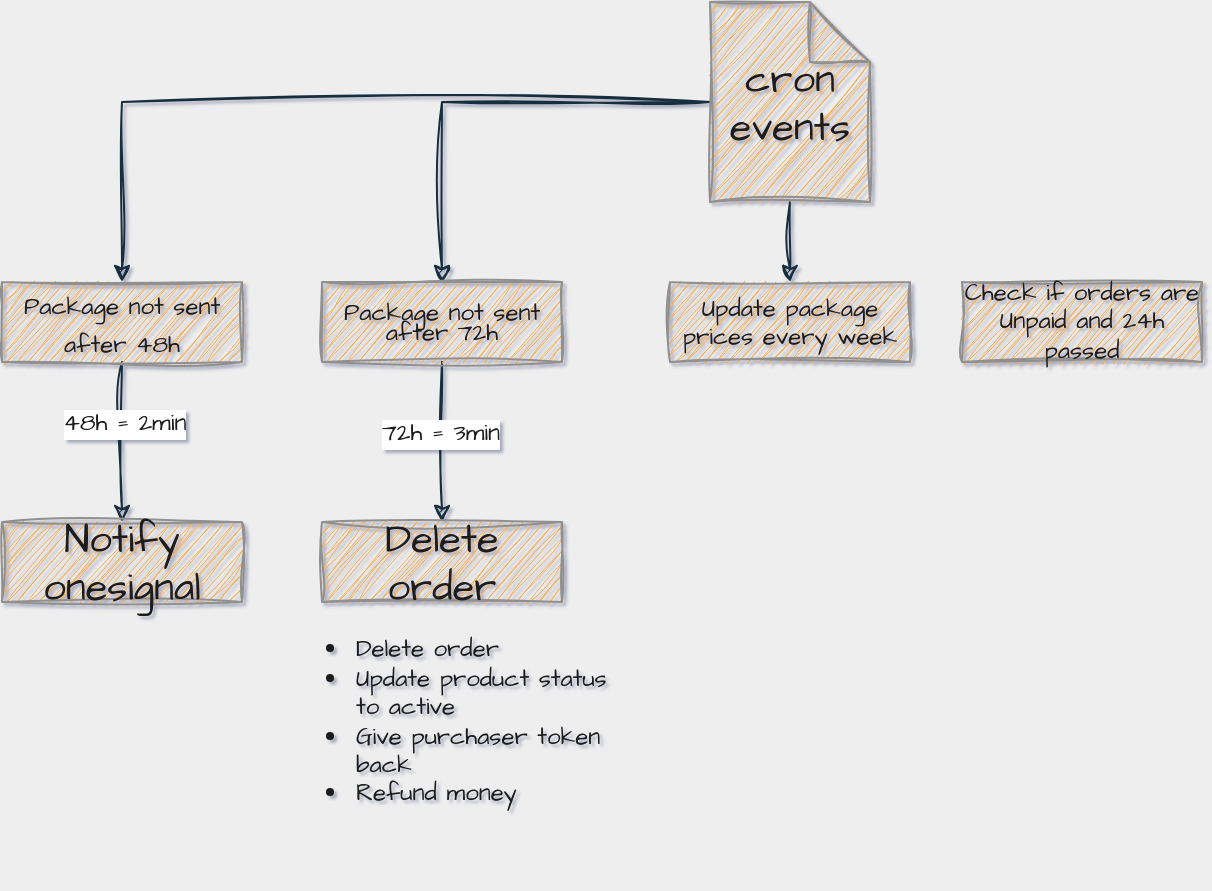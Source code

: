 <mxfile version="20.6.0" type="github"><diagram id="pWL9M35hyhVUCSLAzQwa" name="Strona-1"><mxGraphModel dx="815" dy="469" grid="1" gridSize="10" guides="1" tooltips="1" connect="1" arrows="1" fold="1" page="1" pageScale="1" pageWidth="827" pageHeight="1169" background="#EEEEEE" math="0" shadow="1"><root><mxCell id="0"/><mxCell id="1" parent="0"/><mxCell id="czl2qet7RvVeBFFA1b4G-19" style="edgeStyle=orthogonalEdgeStyle;rounded=0;sketch=1;hachureGap=4;jiggle=2;orthogonalLoop=1;jettySize=auto;html=1;strokeColor=#182E3E;fontFamily=Architects Daughter;fontSource=https%3A%2F%2Ffonts.googleapis.com%2Fcss%3Ffamily%3DArchitects%2BDaughter;fontSize=12;fontColor=#1A1A1A;" edge="1" parent="1" source="czl2qet7RvVeBFFA1b4G-5" target="czl2qet7RvVeBFFA1b4G-10"><mxGeometry relative="1" as="geometry"/></mxCell><mxCell id="czl2qet7RvVeBFFA1b4G-20" style="edgeStyle=orthogonalEdgeStyle;rounded=0;sketch=1;hachureGap=4;jiggle=2;orthogonalLoop=1;jettySize=auto;html=1;entryX=0.5;entryY=0;entryDx=0;entryDy=0;strokeColor=#182E3E;fontFamily=Architects Daughter;fontSource=https%3A%2F%2Ffonts.googleapis.com%2Fcss%3Ffamily%3DArchitects%2BDaughter;fontSize=12;fontColor=#1A1A1A;" edge="1" parent="1" source="czl2qet7RvVeBFFA1b4G-5" target="czl2qet7RvVeBFFA1b4G-8"><mxGeometry relative="1" as="geometry"/></mxCell><mxCell id="czl2qet7RvVeBFFA1b4G-21" style="edgeStyle=orthogonalEdgeStyle;rounded=0;sketch=1;hachureGap=4;jiggle=2;orthogonalLoop=1;jettySize=auto;html=1;entryX=0.5;entryY=0;entryDx=0;entryDy=0;strokeColor=#182E3E;fontFamily=Architects Daughter;fontSource=https%3A%2F%2Ffonts.googleapis.com%2Fcss%3Ffamily%3DArchitects%2BDaughter;fontSize=12;fontColor=#1A1A1A;" edge="1" parent="1" source="czl2qet7RvVeBFFA1b4G-5" target="czl2qet7RvVeBFFA1b4G-6"><mxGeometry relative="1" as="geometry"/></mxCell><mxCell id="czl2qet7RvVeBFFA1b4G-5" value="&lt;div&gt;cron&lt;/div&gt;&lt;div&gt;events&lt;br&gt;&lt;/div&gt;" style="shape=note;whiteSpace=wrap;html=1;backgroundOutline=1;darkOpacity=0.05;sketch=1;hachureGap=4;jiggle=2;strokeColor=#909090;fontFamily=Architects Daughter;fontSource=https%3A%2F%2Ffonts.googleapis.com%2Fcss%3Ffamily%3DArchitects%2BDaughter;fontSize=20;fontColor=#1A1A1A;fillColor=#F5AB50;" vertex="1" parent="1"><mxGeometry x="374" y="30" width="80" height="100" as="geometry"/></mxCell><mxCell id="czl2qet7RvVeBFFA1b4G-13" value="" style="edgeStyle=orthogonalEdgeStyle;rounded=0;sketch=1;hachureGap=4;jiggle=2;orthogonalLoop=1;jettySize=auto;html=1;strokeColor=#182E3E;fontFamily=Architects Daughter;fontSource=https%3A%2F%2Ffonts.googleapis.com%2Fcss%3Ffamily%3DArchitects%2BDaughter;fontSize=12;fontColor=#1A1A1A;" edge="1" parent="1" source="czl2qet7RvVeBFFA1b4G-6" target="czl2qet7RvVeBFFA1b4G-12"><mxGeometry relative="1" as="geometry"/></mxCell><mxCell id="czl2qet7RvVeBFFA1b4G-18" value="48h = 2min" style="edgeLabel;html=1;align=center;verticalAlign=middle;resizable=0;points=[];fontSize=12;fontFamily=Architects Daughter;fontColor=#1A1A1A;" vertex="1" connectable="0" parent="czl2qet7RvVeBFFA1b4G-13"><mxGeometry x="-0.232" y="1" relative="1" as="geometry"><mxPoint as="offset"/></mxGeometry></mxCell><mxCell id="czl2qet7RvVeBFFA1b4G-6" value="&lt;p style=&quot;line-height: 80%;&quot;&gt;&lt;font style=&quot;font-size: 12px;&quot;&gt;Package not sent after 48h&lt;/font&gt;&lt;/p&gt;" style="rounded=0;whiteSpace=wrap;html=1;sketch=1;hachureGap=4;jiggle=2;strokeColor=#909090;fontFamily=Architects Daughter;fontSource=https%3A%2F%2Ffonts.googleapis.com%2Fcss%3Ffamily%3DArchitects%2BDaughter;fontSize=20;fontColor=#1A1A1A;fillColor=#F5AB50;" vertex="1" parent="1"><mxGeometry x="20" y="170" width="120" height="40" as="geometry"/></mxCell><mxCell id="czl2qet7RvVeBFFA1b4G-15" value="" style="edgeStyle=orthogonalEdgeStyle;rounded=0;sketch=1;hachureGap=4;jiggle=2;orthogonalLoop=1;jettySize=auto;html=1;strokeColor=#182E3E;fontFamily=Architects Daughter;fontSource=https%3A%2F%2Ffonts.googleapis.com%2Fcss%3Ffamily%3DArchitects%2BDaughter;fontSize=12;fontColor=#1A1A1A;" edge="1" parent="1" source="czl2qet7RvVeBFFA1b4G-8" target="czl2qet7RvVeBFFA1b4G-14"><mxGeometry relative="1" as="geometry"/></mxCell><mxCell id="czl2qet7RvVeBFFA1b4G-17" value="72h = 3min" style="edgeLabel;html=1;align=center;verticalAlign=middle;resizable=0;points=[];fontSize=12;fontFamily=Architects Daughter;fontColor=#1A1A1A;" vertex="1" connectable="0" parent="czl2qet7RvVeBFFA1b4G-15"><mxGeometry x="-0.104" y="-1" relative="1" as="geometry"><mxPoint as="offset"/></mxGeometry></mxCell><mxCell id="czl2qet7RvVeBFFA1b4G-8" value="&lt;p style=&quot;line-height: 80%; font-size: 12px;&quot;&gt;&lt;font style=&quot;font-size: 12px;&quot;&gt;Package not sent after 72h&lt;br&gt;&lt;/font&gt;&lt;/p&gt;" style="rounded=0;whiteSpace=wrap;html=1;sketch=1;hachureGap=4;jiggle=2;strokeColor=#909090;fontFamily=Architects Daughter;fontSource=https%3A%2F%2Ffonts.googleapis.com%2Fcss%3Ffamily%3DArchitects%2BDaughter;fontSize=20;fontColor=#1A1A1A;fillColor=#F5AB50;" vertex="1" parent="1"><mxGeometry x="180" y="170" width="120" height="40" as="geometry"/></mxCell><mxCell id="czl2qet7RvVeBFFA1b4G-10" value="&lt;p style=&quot;line-height: 110%; font-size: 12px;&quot;&gt;&lt;font style=&quot;font-size: 12px;&quot;&gt;Update package prices every week&lt;br&gt;&lt;/font&gt;&lt;/p&gt;" style="rounded=0;whiteSpace=wrap;html=1;sketch=1;hachureGap=4;jiggle=2;strokeColor=#909090;fontFamily=Architects Daughter;fontSource=https%3A%2F%2Ffonts.googleapis.com%2Fcss%3Ffamily%3DArchitects%2BDaughter;fontSize=20;fontColor=#1A1A1A;fillColor=#F5AB50;" vertex="1" parent="1"><mxGeometry x="354" y="170" width="120" height="40" as="geometry"/></mxCell><mxCell id="czl2qet7RvVeBFFA1b4G-11" value="Check if orders are Unpaid and 24h passed" style="rounded=0;whiteSpace=wrap;html=1;sketch=1;hachureGap=4;jiggle=2;strokeColor=#909090;fontFamily=Architects Daughter;fontSource=https%3A%2F%2Ffonts.googleapis.com%2Fcss%3Ffamily%3DArchitects%2BDaughter;fontSize=12;fontColor=#1A1A1A;fillColor=#F5AB50;" vertex="1" parent="1"><mxGeometry x="500" y="170" width="120" height="40" as="geometry"/></mxCell><mxCell id="czl2qet7RvVeBFFA1b4G-12" value="Notify onesignal" style="rounded=0;whiteSpace=wrap;html=1;sketch=1;hachureGap=4;jiggle=2;strokeColor=#909090;fontFamily=Architects Daughter;fontSource=https%3A%2F%2Ffonts.googleapis.com%2Fcss%3Ffamily%3DArchitects%2BDaughter;fontSize=20;fontColor=#1A1A1A;fillColor=#F5AB50;" vertex="1" parent="1"><mxGeometry x="20" y="290" width="120" height="40" as="geometry"/></mxCell><mxCell id="czl2qet7RvVeBFFA1b4G-14" value="Delete order" style="rounded=0;whiteSpace=wrap;html=1;sketch=1;hachureGap=4;jiggle=2;strokeColor=#909090;fontFamily=Architects Daughter;fontSource=https%3A%2F%2Ffonts.googleapis.com%2Fcss%3Ffamily%3DArchitects%2BDaughter;fontSize=20;fontColor=#1A1A1A;fillColor=#F5AB50;" vertex="1" parent="1"><mxGeometry x="180" y="290" width="120" height="40" as="geometry"/></mxCell><mxCell id="czl2qet7RvVeBFFA1b4G-16" value="&lt;ul&gt;&lt;li&gt;Delete order&lt;/li&gt;&lt;li&gt;Update product status to active&lt;/li&gt;&lt;li&gt;Give purchaser token back&lt;/li&gt;&lt;li&gt;Refund money &lt;br&gt;&lt;/li&gt;&lt;/ul&gt;" style="text;html=1;strokeColor=none;fillColor=none;align=left;verticalAlign=middle;whiteSpace=wrap;rounded=0;sketch=1;hachureGap=4;jiggle=2;fontFamily=Architects Daughter;fontSource=https%3A%2F%2Ffonts.googleapis.com%2Fcss%3Ffamily%3DArchitects%2BDaughter;fontSize=12;fontColor=#1A1A1A;" vertex="1" parent="1"><mxGeometry x="155" y="310" width="170" height="160" as="geometry"/></mxCell></root></mxGraphModel></diagram></mxfile>